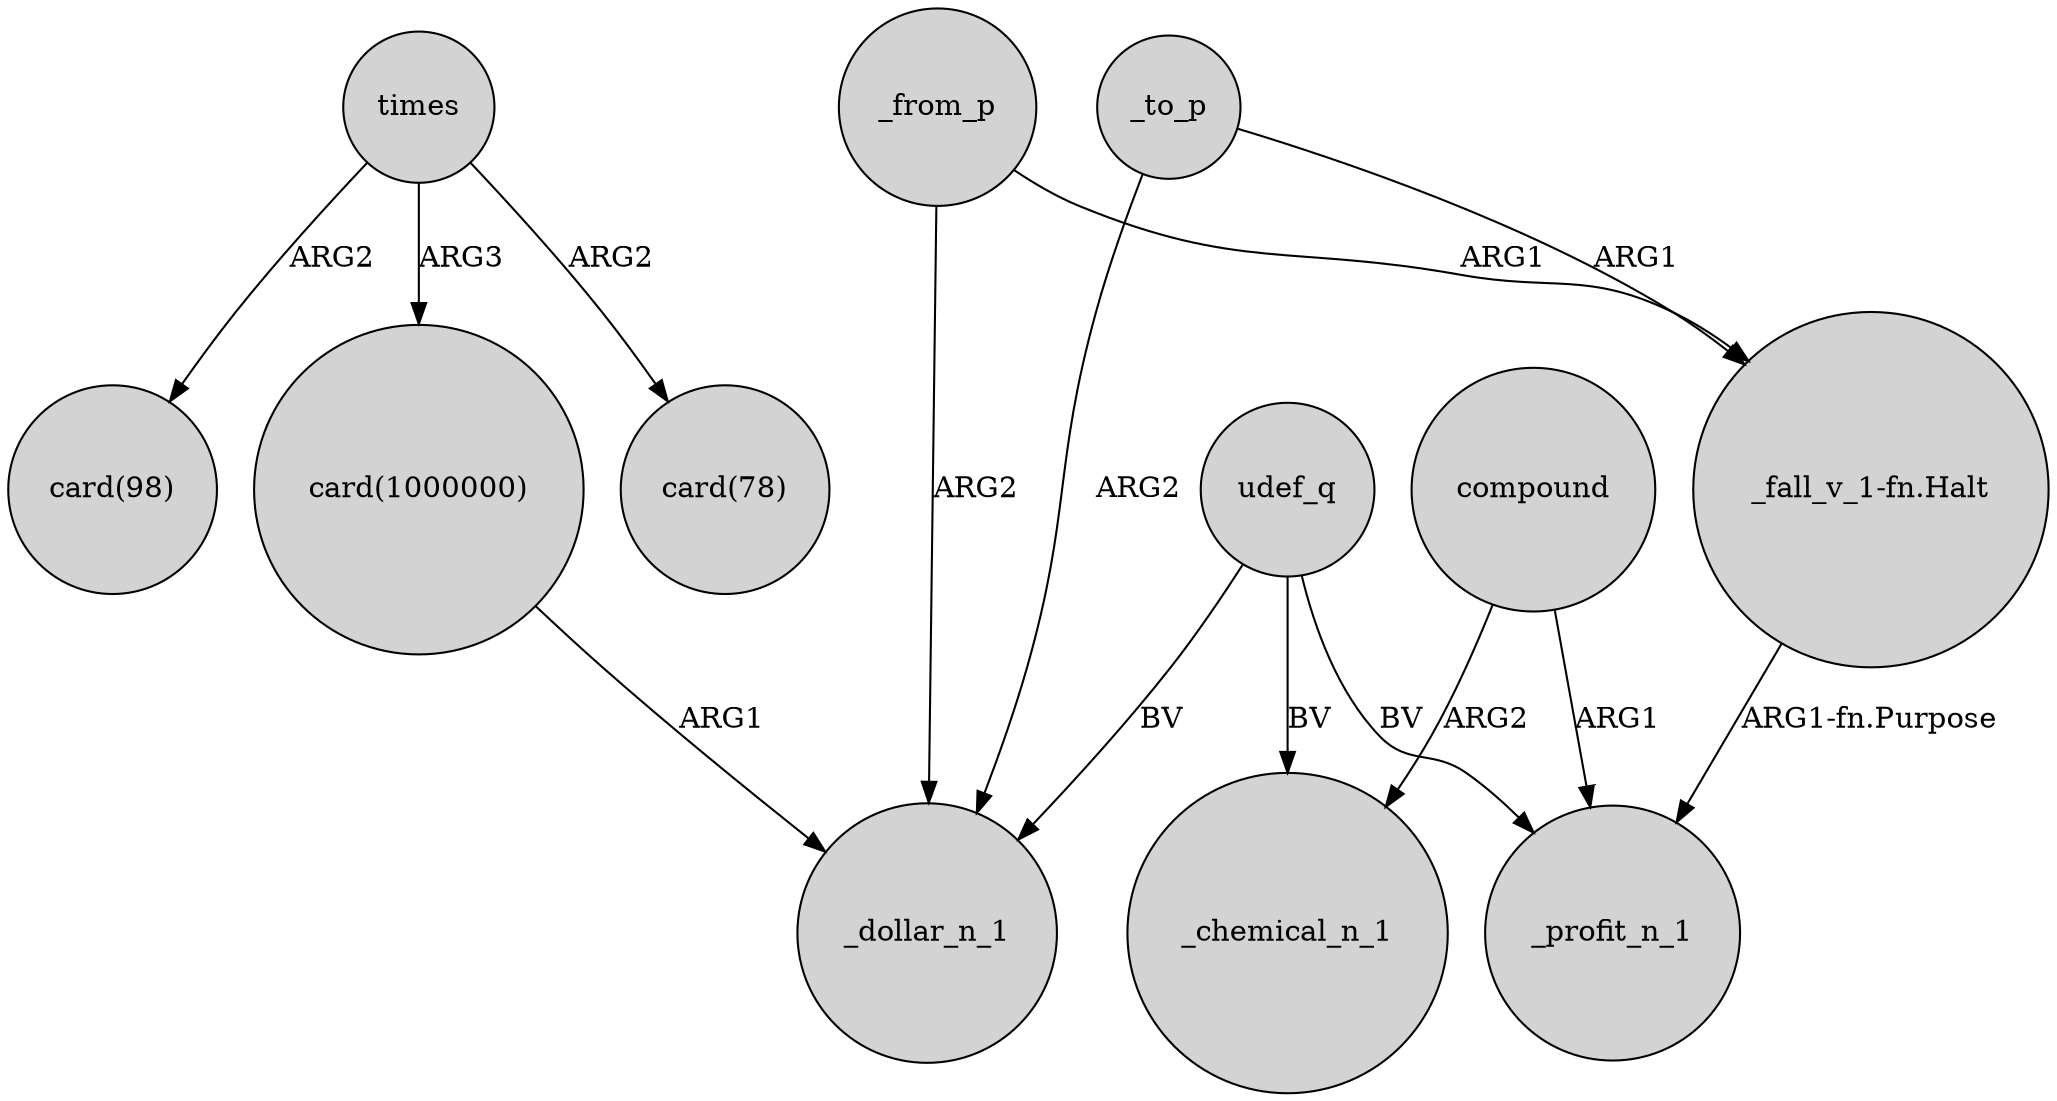 digraph {
	node [shape=circle style=filled]
	times -> "card(1000000)" [label=ARG3]
	_from_p -> _dollar_n_1 [label=ARG2]
	udef_q -> _profit_n_1 [label=BV]
	times -> "card(78)" [label=ARG2]
	_to_p -> _dollar_n_1 [label=ARG2]
	udef_q -> _chemical_n_1 [label=BV]
	compound -> _chemical_n_1 [label=ARG2]
	"_fall_v_1-fn.Halt" -> _profit_n_1 [label="ARG1-fn.Purpose"]
	compound -> _profit_n_1 [label=ARG1]
	udef_q -> _dollar_n_1 [label=BV]
	_from_p -> "_fall_v_1-fn.Halt" [label=ARG1]
	"card(1000000)" -> _dollar_n_1 [label=ARG1]
	times -> "card(98)" [label=ARG2]
	_to_p -> "_fall_v_1-fn.Halt" [label=ARG1]
}

